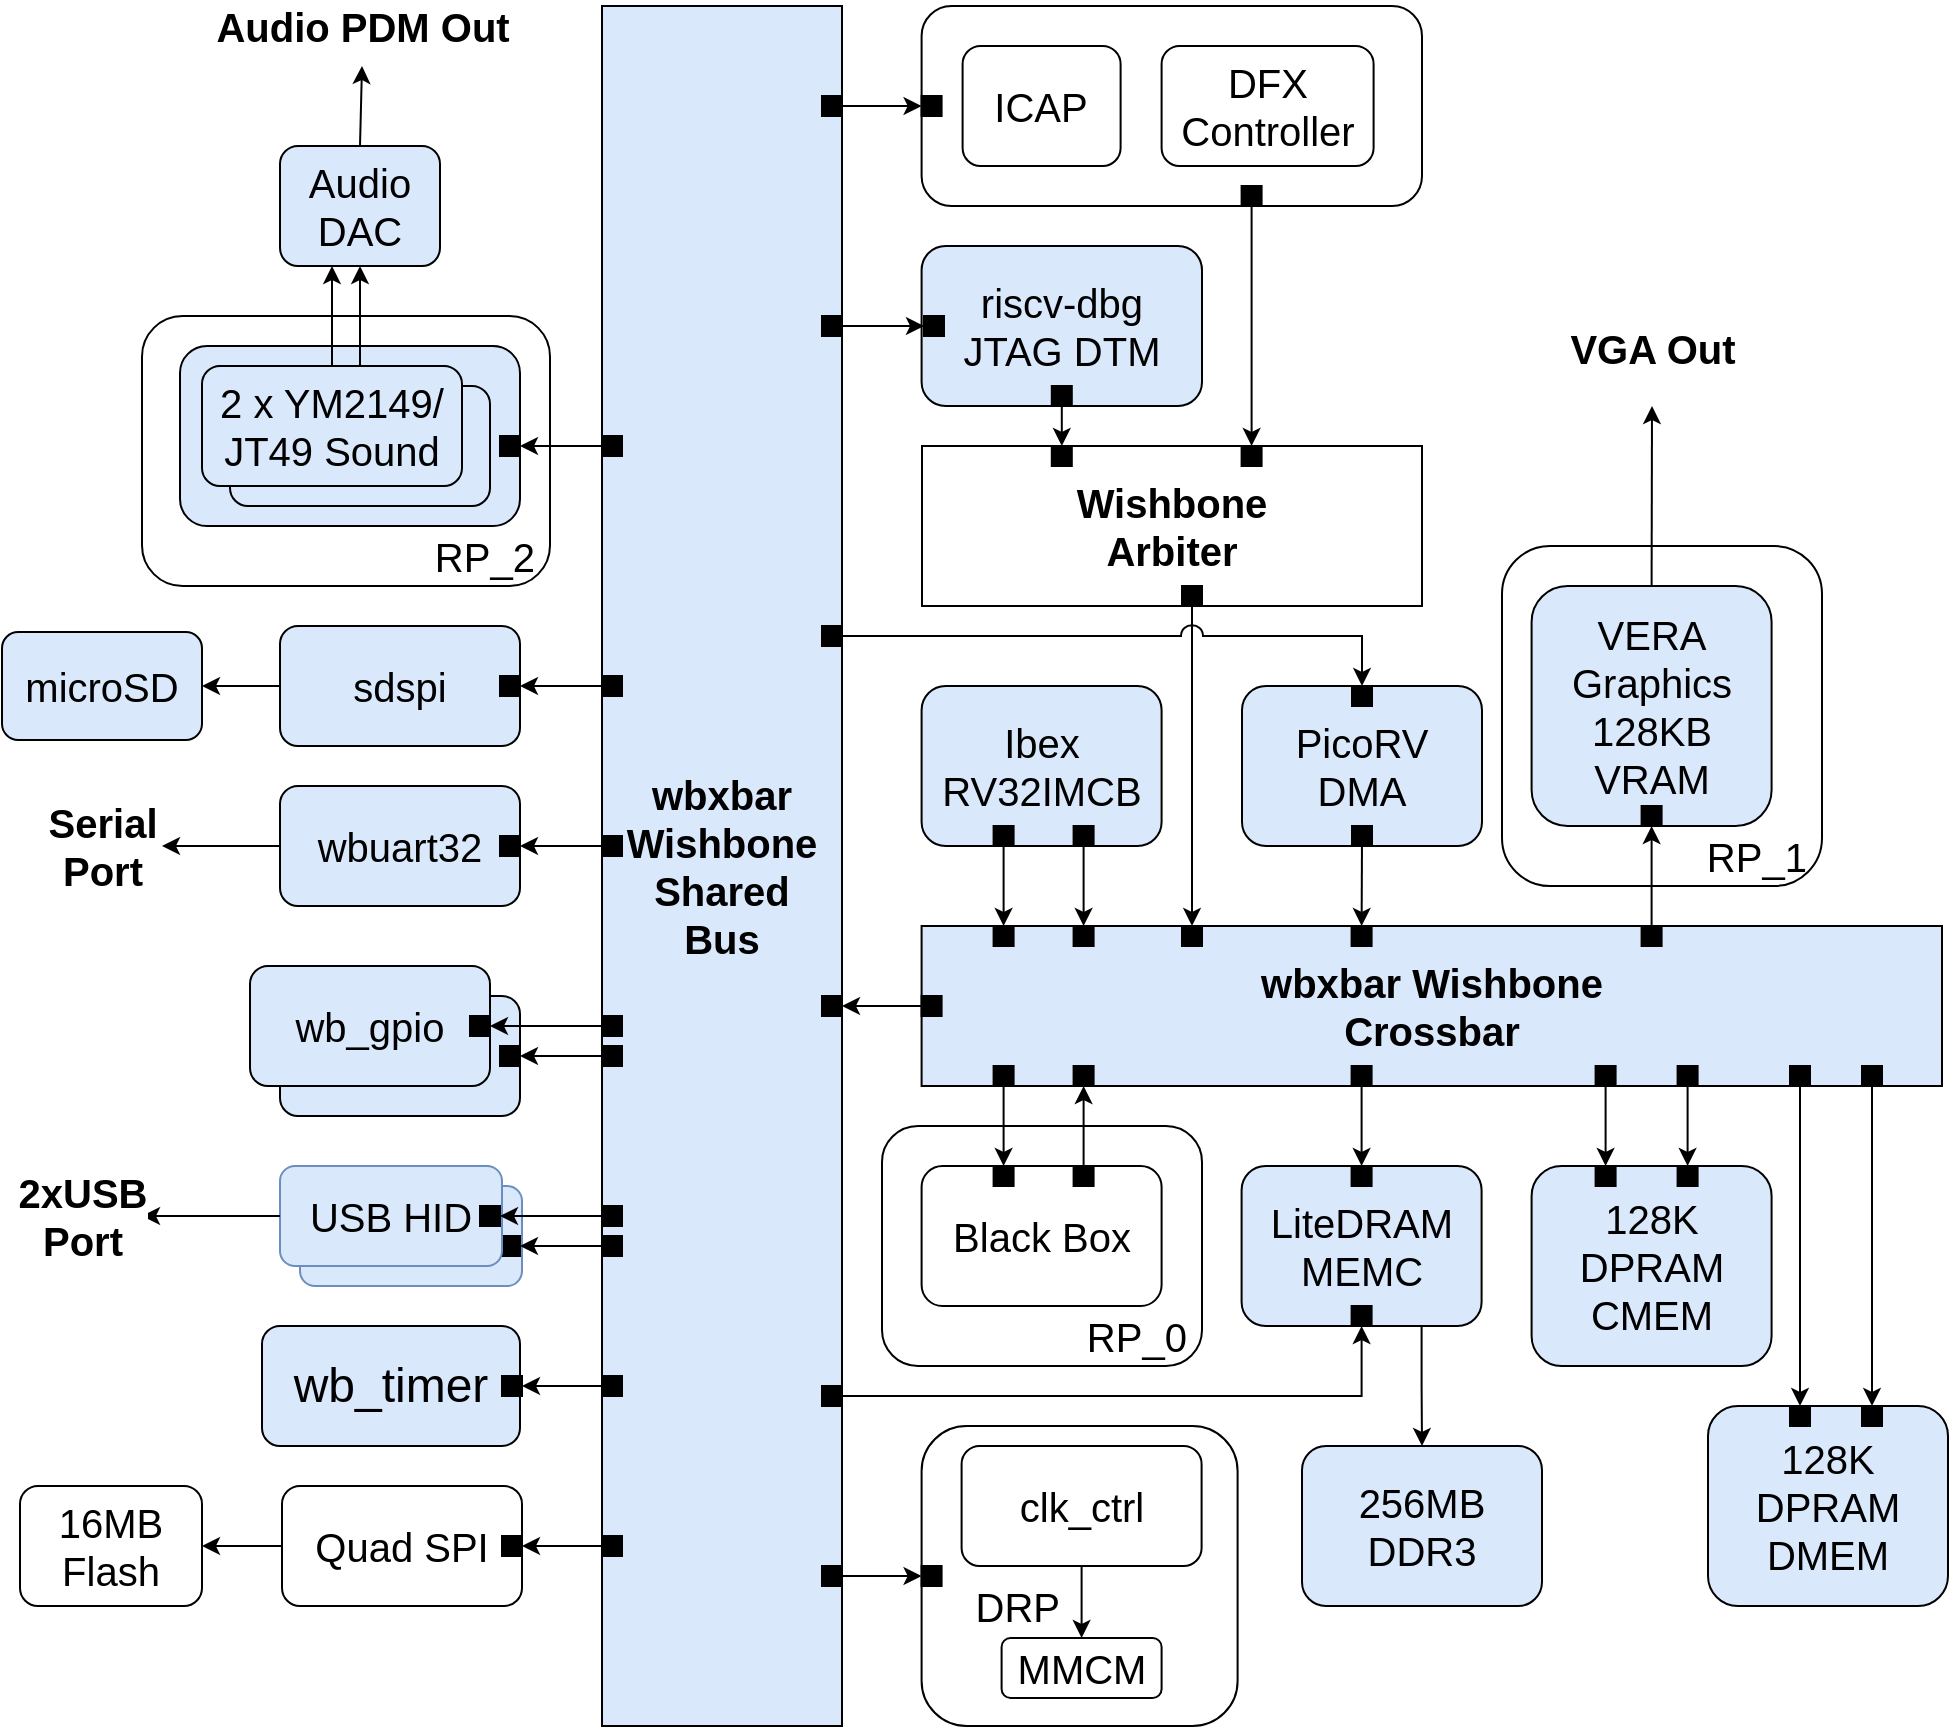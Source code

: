 <mxfile version="19.0.3" type="device"><diagram id="0d0418cf-194d-6f34-59b4-59e4f961d9f4" name="Page-1"><mxGraphModel dx="1888" dy="1741" grid="1" gridSize="10" guides="1" tooltips="1" connect="1" arrows="1" fold="1" page="1" pageScale="1" pageWidth="850" pageHeight="1100" background="#ffffff" math="0" shadow="0"><root><mxCell id="0"/><mxCell id="1" parent="0"/><mxCell id="vOdKWW2uF6KcDU7mGMfG-1" value="Wishbone&lt;br&gt;Arbiter" style="rounded=0;whiteSpace=wrap;html=1;fontSize=20;fontStyle=1" parent="1" vertex="1"><mxGeometry y="-80" width="250" height="80" as="geometry"/></mxCell><mxCell id="PTtlULXs9aAdY1gIThPs-3" value="&lt;font style=&quot;font-size: 20px;&quot;&gt;RP_2&amp;nbsp;&lt;/font&gt;" style="rounded=1;whiteSpace=wrap;html=1;strokeColor=default;fillColor=default;align=right;verticalAlign=bottom;" parent="1" vertex="1"><mxGeometry x="-390" y="-145" width="204" height="135" as="geometry"/></mxCell><mxCell id="PTtlULXs9aAdY1gIThPs-2" value="&lt;font style=&quot;font-size: 20px;&quot;&gt;RP_0&amp;nbsp;&lt;/font&gt;" style="rounded=1;whiteSpace=wrap;html=1;strokeColor=default;fillColor=default;align=right;verticalAlign=bottom;" parent="1" vertex="1"><mxGeometry x="-20" y="260" width="160" height="120" as="geometry"/></mxCell><mxCell id="PTtlULXs9aAdY1gIThPs-1" value="&lt;font style=&quot;font-size: 20px;&quot;&gt;RP_1&amp;nbsp;&lt;/font&gt;" style="rounded=1;whiteSpace=wrap;html=1;strokeColor=default;fillColor=default;align=right;verticalAlign=bottom;" parent="1" vertex="1"><mxGeometry x="290" y="-30" width="160" height="170" as="geometry"/></mxCell><mxCell id="FLBWLRREEo4RobXQaIjN-500" value="" style="rounded=1;whiteSpace=wrap;html=1;fontSize=20;fillColor=#DAE8FC;" parent="1" vertex="1"><mxGeometry x="-371" y="-130" width="170" height="90" as="geometry"/></mxCell><mxCell id="FLBWLRREEo4RobXQaIjN-583" value="" style="endArrow=classic;html=1;rounded=0;fontSize=20;" parent="1" source="FLBWLRREEo4RobXQaIjN-495" target="FLBWLRREEo4RobXQaIjN-580" edge="1"><mxGeometry width="50" height="50" relative="1" as="geometry"><mxPoint x="-280" y="-80" as="sourcePoint"/><mxPoint x="-230" y="-90" as="targetPoint"/></mxGeometry></mxCell><mxCell id="FLBWLRREEo4RobXQaIjN-495" value="YM2149" style="rounded=1;whiteSpace=wrap;html=1;fontSize=20;fillColor=#DAE8FC;" parent="1" vertex="1"><mxGeometry x="-346" y="-110" width="130" height="60" as="geometry"/></mxCell><mxCell id="FLBWLRREEo4RobXQaIjN-571" value="" style="rounded=1;whiteSpace=wrap;html=1;fontSize=20;" parent="1" vertex="1"><mxGeometry x="-0.2" y="-300" width="250.2" height="100" as="geometry"/></mxCell><mxCell id="FLBWLRREEo4RobXQaIjN-517" value="USB HID" style="rounded=1;whiteSpace=wrap;html=1;fontSize=20;fillColor=#dae8fc;strokeColor=#6c8ebf;" parent="1" vertex="1"><mxGeometry x="-311" y="290" width="111" height="50" as="geometry"/></mxCell><mxCell id="FLBWLRREEo4RobXQaIjN-560" value="" style="rounded=0;whiteSpace=wrap;html=1;fontSize=20;fillColor=#000000;strokeColor=#000000;" parent="1" vertex="1"><mxGeometry x="-211" y="315" width="10" height="10" as="geometry"/></mxCell><mxCell id="FLBWLRREEo4RobXQaIjN-397" value="wbxbar Wishbone&lt;br&gt;Crossbar" style="rounded=0;whiteSpace=wrap;html=1;fontSize=20;fontStyle=1;fillColor=#DAE8FC;" parent="1" vertex="1"><mxGeometry x="-0.2" y="160" width="510.2" height="80" as="geometry"/></mxCell><mxCell id="FLBWLRREEo4RobXQaIjN-398" value="128K&lt;br&gt;DPRAM&lt;br&gt;CMEM" style="rounded=1;whiteSpace=wrap;html=1;fontSize=20;fillColor=#DAE8FC;" parent="1" vertex="1"><mxGeometry x="304.8" y="280" width="120" height="100" as="geometry"/></mxCell><mxCell id="FLBWLRREEo4RobXQaIjN-399" value="128K&lt;br&gt;DPRAM&lt;br&gt;DMEM" style="rounded=1;whiteSpace=wrap;html=1;fontSize=20;fillColor=#DAE8FC;" parent="1" vertex="1"><mxGeometry x="393" y="400" width="120" height="100" as="geometry"/></mxCell><mxCell id="FLBWLRREEo4RobXQaIjN-400" value="Ibex&lt;br style=&quot;font-size: 20px&quot;&gt;RV32IMCB&lt;br style=&quot;font-size: 20px&quot;&gt;" style="rounded=1;whiteSpace=wrap;html=1;fontSize=20;fillColor=#dae8fc;strokeColor=#000000;" parent="1" vertex="1"><mxGeometry x="-0.2" y="40" width="120" height="80" as="geometry"/></mxCell><mxCell id="FLBWLRREEo4RobXQaIjN-401" value="riscv-dbg&lt;br style=&quot;font-size: 20px;&quot;&gt;JTAG DTM&lt;br style=&quot;font-size: 20px;&quot;&gt;" style="rounded=1;whiteSpace=wrap;html=1;fontSize=20;fillColor=#DAE8FC;strokeColor=default;" parent="1" vertex="1"><mxGeometry x="-0.2" y="-180" width="140.2" height="80" as="geometry"/></mxCell><mxCell id="FLBWLRREEo4RobXQaIjN-402" value="LiteDRAM MEMC" style="rounded=1;whiteSpace=wrap;html=1;fontSize=20;fillColor=#DAE8FC;strokeColor=default;" parent="1" vertex="1"><mxGeometry x="159.8" y="280" width="120" height="80" as="geometry"/></mxCell><mxCell id="FLBWLRREEo4RobXQaIjN-403" value="PicoRV&lt;br&gt;DMA" style="rounded=1;whiteSpace=wrap;html=1;fontSize=20;fillColor=#DAE8FC;" parent="1" vertex="1"><mxGeometry x="160" y="40" width="120" height="80" as="geometry"/></mxCell><mxCell id="FLBWLRREEo4RobXQaIjN-404" value="VERA Graphics&lt;br&gt;128KB VRAM&lt;br&gt;" style="rounded=1;whiteSpace=wrap;html=1;fontSize=20;fillColor=#dae8fc;strokeColor=#000000;" parent="1" vertex="1"><mxGeometry x="304.8" y="-10" width="120" height="120" as="geometry"/></mxCell><mxCell id="FLBWLRREEo4RobXQaIjN-405" value="Black Box" style="rounded=1;whiteSpace=wrap;html=1;fontSize=20;" parent="1" vertex="1"><mxGeometry x="-0.2" y="280" width="120" height="70" as="geometry"/></mxCell><mxCell id="FLBWLRREEo4RobXQaIjN-419" value="" style="rounded=0;whiteSpace=wrap;html=1;fontSize=20;fillColor=#000000;" parent="1" vertex="1"><mxGeometry x="35.8" y="160" width="10" height="10" as="geometry"/></mxCell><mxCell id="FLBWLRREEo4RobXQaIjN-422" value="" style="endArrow=classic;html=1;rounded=0;fontSize=20;" parent="1" source="FLBWLRREEo4RobXQaIjN-441" edge="1"><mxGeometry width="50" height="50" relative="1" as="geometry"><mxPoint x="40.8" y="130" as="sourcePoint"/><mxPoint x="40.8" y="160" as="targetPoint"/></mxGeometry></mxCell><mxCell id="FLBWLRREEo4RobXQaIjN-429" value="" style="endArrow=classic;html=1;rounded=0;fontSize=20;" parent="1" source="FLBWLRREEo4RobXQaIjN-442" target="FLBWLRREEo4RobXQaIjN-430" edge="1"><mxGeometry width="50" height="50" relative="1" as="geometry"><mxPoint x="80.8" y="130" as="sourcePoint"/><mxPoint x="-185.2" y="195" as="targetPoint"/></mxGeometry></mxCell><mxCell id="FLBWLRREEo4RobXQaIjN-430" value="" style="rounded=0;whiteSpace=wrap;html=1;fontSize=20;fillColor=#000000;" parent="1" vertex="1"><mxGeometry x="75.8" y="160" width="10" height="10" as="geometry"/></mxCell><mxCell id="FLBWLRREEo4RobXQaIjN-432" value="" style="rounded=0;whiteSpace=wrap;html=1;fontSize=20;fillColor=#000000;" parent="1" vertex="1"><mxGeometry x="64.9" y="-110" width="10" height="10" as="geometry"/></mxCell><mxCell id="FLBWLRREEo4RobXQaIjN-434" value="" style="endArrow=classic;html=1;rounded=0;fontSize=20;edgeStyle=orthogonalEdgeStyle;entryX=0.5;entryY=0;entryDx=0;entryDy=0;" parent="1" source="FLBWLRREEo4RobXQaIjN-432" target="vOdKWW2uF6KcDU7mGMfG-5" edge="1"><mxGeometry width="50" height="50" relative="1" as="geometry"><mxPoint x="-290.2" y="280" as="sourcePoint"/><mxPoint x="-240.2" y="230" as="targetPoint"/></mxGeometry></mxCell><mxCell id="FLBWLRREEo4RobXQaIjN-441" value="" style="rounded=0;whiteSpace=wrap;html=1;fontSize=20;fillColor=#000000;" parent="1" vertex="1"><mxGeometry x="35.8" y="110" width="10" height="10" as="geometry"/></mxCell><mxCell id="FLBWLRREEo4RobXQaIjN-442" value="" style="rounded=0;whiteSpace=wrap;html=1;fontSize=20;fillColor=#000000;" parent="1" vertex="1"><mxGeometry x="75.8" y="110" width="10" height="10" as="geometry"/></mxCell><mxCell id="FLBWLRREEo4RobXQaIjN-444" value="" style="rounded=0;whiteSpace=wrap;html=1;fontSize=20;fillColor=#000000;" parent="1" vertex="1"><mxGeometry x="359.8" y="160" width="10" height="10" as="geometry"/></mxCell><mxCell id="FLBWLRREEo4RobXQaIjN-445" value="" style="rounded=0;whiteSpace=wrap;html=1;fontSize=20;fillColor=#000000;" parent="1" vertex="1"><mxGeometry x="359.8" y="100" width="10" height="10" as="geometry"/></mxCell><mxCell id="FLBWLRREEo4RobXQaIjN-446" value="" style="endArrow=classic;html=1;rounded=0;fontSize=20;" parent="1" source="FLBWLRREEo4RobXQaIjN-444" target="FLBWLRREEo4RobXQaIjN-445" edge="1"><mxGeometry width="50" height="50" relative="1" as="geometry"><mxPoint x="114.8" y="370" as="sourcePoint"/><mxPoint x="164.8" y="320" as="targetPoint"/></mxGeometry></mxCell><mxCell id="FLBWLRREEo4RobXQaIjN-448" value="" style="rounded=0;whiteSpace=wrap;html=1;fontSize=20;fillColor=#000000;" parent="1" vertex="1"><mxGeometry x="215.0" y="110" width="10" height="10" as="geometry"/></mxCell><mxCell id="FLBWLRREEo4RobXQaIjN-449" value="" style="rounded=0;whiteSpace=wrap;html=1;fontSize=20;fillColor=#000000;" parent="1" vertex="1"><mxGeometry x="214.8" y="160" width="10" height="10" as="geometry"/></mxCell><mxCell id="FLBWLRREEo4RobXQaIjN-450" value="" style="endArrow=classic;html=1;rounded=0;fontSize=20;" parent="1" source="FLBWLRREEo4RobXQaIjN-448" target="FLBWLRREEo4RobXQaIjN-449" edge="1"><mxGeometry width="50" height="50" relative="1" as="geometry"><mxPoint x="129.8" y="270" as="sourcePoint"/><mxPoint x="179.8" y="220" as="targetPoint"/></mxGeometry></mxCell><mxCell id="FLBWLRREEo4RobXQaIjN-455" value="" style="rounded=0;whiteSpace=wrap;html=1;fontSize=20;fillColor=#000000;" parent="1" vertex="1"><mxGeometry x="35.8" y="280" width="10" height="10" as="geometry"/></mxCell><mxCell id="FLBWLRREEo4RobXQaIjN-456" value="" style="rounded=0;whiteSpace=wrap;html=1;fontSize=20;fillColor=#000000;" parent="1" vertex="1"><mxGeometry x="35.8" y="230" width="10" height="10" as="geometry"/></mxCell><mxCell id="FLBWLRREEo4RobXQaIjN-457" value="" style="endArrow=classic;html=1;rounded=0;fontSize=20;" parent="1" source="FLBWLRREEo4RobXQaIjN-456" target="FLBWLRREEo4RobXQaIjN-455" edge="1"><mxGeometry width="50" height="50" relative="1" as="geometry"><mxPoint x="139.8" y="280" as="sourcePoint"/><mxPoint x="189.8" y="230" as="targetPoint"/></mxGeometry></mxCell><mxCell id="FLBWLRREEo4RobXQaIjN-459" value="" style="rounded=0;whiteSpace=wrap;html=1;fontSize=20;fillColor=#000000;" parent="1" vertex="1"><mxGeometry x="75.8" y="230" width="10" height="10" as="geometry"/></mxCell><mxCell id="FLBWLRREEo4RobXQaIjN-460" value="" style="rounded=0;whiteSpace=wrap;html=1;fontSize=20;fillColor=#000000;" parent="1" vertex="1"><mxGeometry x="75.8" y="280" width="10" height="10" as="geometry"/></mxCell><mxCell id="FLBWLRREEo4RobXQaIjN-461" value="" style="endArrow=classic;html=1;rounded=0;fontSize=20;" parent="1" source="FLBWLRREEo4RobXQaIjN-460" target="FLBWLRREEo4RobXQaIjN-459" edge="1"><mxGeometry width="50" height="50" relative="1" as="geometry"><mxPoint x="139.8" y="280" as="sourcePoint"/><mxPoint x="189.8" y="230" as="targetPoint"/></mxGeometry></mxCell><mxCell id="FLBWLRREEo4RobXQaIjN-462" value="" style="rounded=0;whiteSpace=wrap;html=1;fontSize=20;fillColor=#000000;" parent="1" vertex="1"><mxGeometry x="214.8" y="280" width="10" height="10" as="geometry"/></mxCell><mxCell id="FLBWLRREEo4RobXQaIjN-463" value="" style="rounded=0;whiteSpace=wrap;html=1;fontSize=20;fillColor=#000000;" parent="1" vertex="1"><mxGeometry x="214.8" y="230" width="10" height="10" as="geometry"/></mxCell><mxCell id="FLBWLRREEo4RobXQaIjN-464" value="" style="endArrow=classic;html=1;rounded=0;fontSize=20;" parent="1" source="FLBWLRREEo4RobXQaIjN-463" target="FLBWLRREEo4RobXQaIjN-462" edge="1"><mxGeometry width="50" height="50" relative="1" as="geometry"><mxPoint x="139.8" y="280" as="sourcePoint"/><mxPoint x="189.8" y="230" as="targetPoint"/></mxGeometry></mxCell><mxCell id="FLBWLRREEo4RobXQaIjN-466" value="" style="rounded=0;whiteSpace=wrap;html=1;fontSize=20;fillColor=#000000;" parent="1" vertex="1"><mxGeometry x="336.8" y="280" width="10" height="10" as="geometry"/></mxCell><mxCell id="FLBWLRREEo4RobXQaIjN-467" value="" style="rounded=0;whiteSpace=wrap;html=1;fontSize=20;fillColor=#000000;" parent="1" vertex="1"><mxGeometry x="336.8" y="230" width="10" height="10" as="geometry"/></mxCell><mxCell id="FLBWLRREEo4RobXQaIjN-468" value="" style="endArrow=classic;html=1;rounded=0;fontSize=20;" parent="1" source="FLBWLRREEo4RobXQaIjN-467" target="FLBWLRREEo4RobXQaIjN-466" edge="1"><mxGeometry width="50" height="50" relative="1" as="geometry"><mxPoint x="124.8" y="280" as="sourcePoint"/><mxPoint x="174.8" y="230" as="targetPoint"/></mxGeometry></mxCell><mxCell id="FLBWLRREEo4RobXQaIjN-469" value="" style="rounded=0;whiteSpace=wrap;html=1;fontSize=20;fillColor=#000000;" parent="1" vertex="1"><mxGeometry x="377.8" y="280" width="10" height="10" as="geometry"/></mxCell><mxCell id="FLBWLRREEo4RobXQaIjN-470" value="" style="rounded=0;whiteSpace=wrap;html=1;fontSize=20;fillColor=#000000;" parent="1" vertex="1"><mxGeometry x="377.8" y="230" width="10" height="10" as="geometry"/></mxCell><mxCell id="FLBWLRREEo4RobXQaIjN-471" value="" style="endArrow=classic;html=1;rounded=0;fontSize=20;" parent="1" source="FLBWLRREEo4RobXQaIjN-470" target="FLBWLRREEo4RobXQaIjN-469" edge="1"><mxGeometry width="50" height="50" relative="1" as="geometry"><mxPoint x="124.8" y="280" as="sourcePoint"/><mxPoint x="174.8" y="230" as="targetPoint"/></mxGeometry></mxCell><mxCell id="FLBWLRREEo4RobXQaIjN-472" value="" style="rounded=0;whiteSpace=wrap;html=1;fontSize=20;fillColor=#000000;" parent="1" vertex="1"><mxGeometry x="434" y="400" width="10" height="10" as="geometry"/></mxCell><mxCell id="FLBWLRREEo4RobXQaIjN-473" value="" style="rounded=0;whiteSpace=wrap;html=1;fontSize=20;fillColor=#000000;" parent="1" vertex="1"><mxGeometry x="434" y="230" width="10" height="10" as="geometry"/></mxCell><mxCell id="FLBWLRREEo4RobXQaIjN-474" value="" style="endArrow=classic;html=1;rounded=0;fontSize=20;" parent="1" source="FLBWLRREEo4RobXQaIjN-473" target="FLBWLRREEo4RobXQaIjN-472" edge="1"><mxGeometry width="50" height="50" relative="1" as="geometry"><mxPoint x="124.8" y="280" as="sourcePoint"/><mxPoint x="174.8" y="230" as="targetPoint"/></mxGeometry></mxCell><mxCell id="FLBWLRREEo4RobXQaIjN-475" value="" style="rounded=0;whiteSpace=wrap;html=1;fontSize=20;fillColor=#000000;" parent="1" vertex="1"><mxGeometry x="470.0" y="400" width="10" height="10" as="geometry"/></mxCell><mxCell id="FLBWLRREEo4RobXQaIjN-476" value="" style="rounded=0;whiteSpace=wrap;html=1;fontSize=20;fillColor=#000000;" parent="1" vertex="1"><mxGeometry x="470.0" y="230" width="10" height="10" as="geometry"/></mxCell><mxCell id="FLBWLRREEo4RobXQaIjN-477" value="" style="endArrow=classic;html=1;rounded=0;fontSize=20;" parent="1" source="FLBWLRREEo4RobXQaIjN-476" target="FLBWLRREEo4RobXQaIjN-475" edge="1"><mxGeometry width="50" height="50" relative="1" as="geometry"><mxPoint x="124.8" y="280" as="sourcePoint"/><mxPoint x="174.8" y="230" as="targetPoint"/></mxGeometry></mxCell><mxCell id="FLBWLRREEo4RobXQaIjN-479" value="&lt;b&gt;wbxbar&lt;br&gt;Wishbone&lt;br&gt;Shared&lt;br&gt;Bus&lt;/b&gt;" style="rounded=0;whiteSpace=wrap;html=1;fontSize=20;fillColor=#DAE8FC;" parent="1" vertex="1"><mxGeometry x="-160" y="-300" width="120" height="860" as="geometry"/></mxCell><mxCell id="FLBWLRREEo4RobXQaIjN-480" value="" style="rounded=0;whiteSpace=wrap;html=1;fontSize=20;fillColor=#000000;" parent="1" vertex="1"><mxGeometry x="-50" y="195" width="10" height="10" as="geometry"/></mxCell><mxCell id="FLBWLRREEo4RobXQaIjN-481" value="" style="rounded=0;whiteSpace=wrap;html=1;fontSize=20;fillColor=#000000;" parent="1" vertex="1"><mxGeometry x="-0.2" y="195" width="10" height="10" as="geometry"/></mxCell><mxCell id="FLBWLRREEo4RobXQaIjN-482" value="" style="endArrow=classic;html=1;rounded=0;fontSize=20;edgeStyle=orthogonalEdgeStyle;" parent="1" source="FLBWLRREEo4RobXQaIjN-481" target="FLBWLRREEo4RobXQaIjN-480" edge="1"><mxGeometry width="50" height="50" relative="1" as="geometry"><mxPoint x="140" y="400" as="sourcePoint"/><mxPoint x="190" y="350" as="targetPoint"/></mxGeometry></mxCell><mxCell id="FLBWLRREEo4RobXQaIjN-485" value="" style="rounded=0;whiteSpace=wrap;html=1;fontSize=20;fillColor=#000000;" parent="1" vertex="1"><mxGeometry x="1.0" y="-145" width="10" height="10" as="geometry"/></mxCell><mxCell id="FLBWLRREEo4RobXQaIjN-486" value="" style="rounded=0;whiteSpace=wrap;html=1;fontSize=20;fillColor=#000000;" parent="1" vertex="1"><mxGeometry x="-50" y="-145" width="10" height="10" as="geometry"/></mxCell><mxCell id="FLBWLRREEo4RobXQaIjN-487" value="" style="endArrow=classic;html=1;rounded=0;fontSize=20;edgeStyle=orthogonalEdgeStyle;" parent="1" source="FLBWLRREEo4RobXQaIjN-486" target="FLBWLRREEo4RobXQaIjN-485" edge="1"><mxGeometry width="50" height="50" relative="1" as="geometry"><mxPoint x="140" y="280" as="sourcePoint"/><mxPoint x="190" y="230" as="targetPoint"/></mxGeometry></mxCell><mxCell id="FLBWLRREEo4RobXQaIjN-489" value="" style="rounded=0;whiteSpace=wrap;html=1;fontSize=20;fillColor=#000000;" parent="1" vertex="1"><mxGeometry x="215.0" y="40" width="10" height="10" as="geometry"/></mxCell><mxCell id="FLBWLRREEo4RobXQaIjN-490" value="" style="rounded=0;whiteSpace=wrap;html=1;fontSize=20;fillColor=#000000;" parent="1" vertex="1"><mxGeometry x="-50" y="10" width="10" height="10" as="geometry"/></mxCell><mxCell id="FLBWLRREEo4RobXQaIjN-492" value="" style="rounded=0;whiteSpace=wrap;html=1;fontSize=20;fillColor=#000000;" parent="1" vertex="1"><mxGeometry x="214.8" y="350" width="10" height="10" as="geometry"/></mxCell><mxCell id="FLBWLRREEo4RobXQaIjN-493" value="" style="rounded=0;whiteSpace=wrap;html=1;fontSize=20;fillColor=#000000;" parent="1" vertex="1"><mxGeometry x="-50" y="390" width="10" height="10" as="geometry"/></mxCell><mxCell id="FLBWLRREEo4RobXQaIjN-494" value="" style="endArrow=classic;html=1;rounded=0;fontSize=20;edgeStyle=orthogonalEdgeStyle;" parent="1" source="FLBWLRREEo4RobXQaIjN-493" target="FLBWLRREEo4RobXQaIjN-492" edge="1"><mxGeometry width="50" height="50" relative="1" as="geometry"><mxPoint x="140" y="400" as="sourcePoint"/><mxPoint x="190" y="350" as="targetPoint"/></mxGeometry></mxCell><mxCell id="FLBWLRREEo4RobXQaIjN-496" value="2 x YM2149/&lt;br&gt;JT49 Sound" style="rounded=1;whiteSpace=wrap;html=1;fontSize=20;fillColor=#DAE8FC;" parent="1" vertex="1"><mxGeometry x="-360" y="-120" width="130" height="60" as="geometry"/></mxCell><mxCell id="FLBWLRREEo4RobXQaIjN-497" value="" style="rounded=0;whiteSpace=wrap;html=1;fontSize=20;fillColor=#000000;" parent="1" vertex="1"><mxGeometry x="-211" y="-85" width="10" height="10" as="geometry"/></mxCell><mxCell id="FLBWLRREEo4RobXQaIjN-498" value="" style="rounded=0;whiteSpace=wrap;html=1;fontSize=20;fillColor=#000000;" parent="1" vertex="1"><mxGeometry x="-160" y="-85" width="10" height="10" as="geometry"/></mxCell><mxCell id="FLBWLRREEo4RobXQaIjN-499" value="" style="endArrow=classic;html=1;rounded=0;fontSize=20;" parent="1" source="FLBWLRREEo4RobXQaIjN-498" target="FLBWLRREEo4RobXQaIjN-497" edge="1"><mxGeometry width="50" height="50" relative="1" as="geometry"><mxPoint x="140" y="350" as="sourcePoint"/><mxPoint x="190" y="300" as="targetPoint"/></mxGeometry></mxCell><mxCell id="FLBWLRREEo4RobXQaIjN-501" value="sdspi" style="rounded=1;whiteSpace=wrap;html=1;fontSize=20;fillColor=#DAE8FC;strokeColor=default;" parent="1" vertex="1"><mxGeometry x="-321.0" y="10" width="120" height="60" as="geometry"/></mxCell><mxCell id="FLBWLRREEo4RobXQaIjN-502" value="" style="rounded=0;whiteSpace=wrap;html=1;fontSize=20;fillColor=#000000;strokeColor=default;" parent="1" vertex="1"><mxGeometry x="-211" y="35" width="10" height="10" as="geometry"/></mxCell><mxCell id="FLBWLRREEo4RobXQaIjN-503" value="" style="rounded=0;whiteSpace=wrap;html=1;fontSize=20;fillColor=#000000;" parent="1" vertex="1"><mxGeometry x="-160" y="35" width="10" height="10" as="geometry"/></mxCell><mxCell id="FLBWLRREEo4RobXQaIjN-504" value="" style="endArrow=classic;html=1;rounded=0;fontSize=20;" parent="1" source="FLBWLRREEo4RobXQaIjN-503" target="FLBWLRREEo4RobXQaIjN-502" edge="1"><mxGeometry width="50" height="50" relative="1" as="geometry"><mxPoint x="140" y="370" as="sourcePoint"/><mxPoint x="190" y="320" as="targetPoint"/></mxGeometry></mxCell><mxCell id="FLBWLRREEo4RobXQaIjN-505" value="wbuart32" style="rounded=1;whiteSpace=wrap;html=1;fontSize=20;fillColor=#DAE8FC;strokeColor=default;" parent="1" vertex="1"><mxGeometry x="-321.0" y="90" width="120" height="60" as="geometry"/></mxCell><mxCell id="FLBWLRREEo4RobXQaIjN-506" value="" style="rounded=0;whiteSpace=wrap;html=1;fontSize=20;fillColor=#000000;" parent="1" vertex="1"><mxGeometry x="-211" y="115" width="10" height="10" as="geometry"/></mxCell><mxCell id="FLBWLRREEo4RobXQaIjN-507" value="" style="rounded=0;whiteSpace=wrap;html=1;fontSize=20;fillColor=#000000;" parent="1" vertex="1"><mxGeometry x="-160" y="115" width="10" height="10" as="geometry"/></mxCell><mxCell id="FLBWLRREEo4RobXQaIjN-508" value="" style="endArrow=classic;html=1;rounded=0;fontSize=20;" parent="1" source="FLBWLRREEo4RobXQaIjN-507" target="FLBWLRREEo4RobXQaIjN-506" edge="1"><mxGeometry width="50" height="50" relative="1" as="geometry"><mxPoint x="140" y="370" as="sourcePoint"/><mxPoint x="190" y="320" as="targetPoint"/></mxGeometry></mxCell><mxCell id="FLBWLRREEo4RobXQaIjN-509" value="wb_gpio" style="rounded=1;whiteSpace=wrap;html=1;fontSize=20;fillColor=#DAE8FC;strokeColor=default;" parent="1" vertex="1"><mxGeometry x="-321" y="195" width="120" height="60" as="geometry"/></mxCell><mxCell id="FLBWLRREEo4RobXQaIjN-510" value="" style="rounded=0;whiteSpace=wrap;html=1;fontSize=20;fillColor=#000000;" parent="1" vertex="1"><mxGeometry x="-211" y="220" width="10" height="10" as="geometry"/></mxCell><mxCell id="FLBWLRREEo4RobXQaIjN-511" value="" style="rounded=0;whiteSpace=wrap;html=1;fontSize=20;fillColor=#000000;" parent="1" vertex="1"><mxGeometry x="-160" y="220" width="10" height="10" as="geometry"/></mxCell><mxCell id="FLBWLRREEo4RobXQaIjN-512" value="" style="endArrow=classic;html=1;rounded=0;fontSize=20;" parent="1" source="FLBWLRREEo4RobXQaIjN-511" target="FLBWLRREEo4RobXQaIjN-510" edge="1"><mxGeometry width="50" height="50" relative="1" as="geometry"><mxPoint x="140" y="400" as="sourcePoint"/><mxPoint x="190" y="350" as="targetPoint"/></mxGeometry></mxCell><mxCell id="FLBWLRREEo4RobXQaIjN-513" value="USB HID" style="rounded=1;whiteSpace=wrap;html=1;fontSize=20;fillColor=#dae8fc;strokeColor=#6c8ebf;" parent="1" vertex="1"><mxGeometry x="-321" y="280" width="111" height="50" as="geometry"/></mxCell><mxCell id="FLBWLRREEo4RobXQaIjN-528" value="&lt;font style=&quot;font-size: 24px&quot;&gt;wb_timer&lt;br&gt;&lt;/font&gt;" style="rounded=1;whiteSpace=wrap;html=1;fillColor=#DAE8FC;strokeColor=default;" parent="1" vertex="1"><mxGeometry x="-330" y="360" width="129" height="60" as="geometry"/></mxCell><mxCell id="FLBWLRREEo4RobXQaIjN-532" value="Quad SPI" style="rounded=1;whiteSpace=wrap;html=1;fontSize=20;align=center;" parent="1" vertex="1"><mxGeometry x="-320" y="440" width="120" height="60" as="geometry"/></mxCell><mxCell id="FLBWLRREEo4RobXQaIjN-540" value="ICAP" style="rounded=1;whiteSpace=wrap;html=1;fontSize=20;align=center;" parent="1" vertex="1"><mxGeometry x="20.3" y="-280" width="79" height="60" as="geometry"/></mxCell><mxCell id="FLBWLRREEo4RobXQaIjN-545" value="DFX&lt;br style=&quot;font-size: 20px;&quot;&gt;Controller&lt;br style=&quot;font-size: 20px;&quot;&gt;" style="rounded=1;whiteSpace=wrap;html=1;fontSize=20;" parent="1" vertex="1"><mxGeometry x="119.8" y="-280" width="106" height="60" as="geometry"/></mxCell><mxCell id="FLBWLRREEo4RobXQaIjN-555" value="" style="endArrow=classic;html=1;rounded=0;fontSize=20;" parent="1" source="FLBWLRREEo4RobXQaIjN-557" target="FLBWLRREEo4RobXQaIjN-556" edge="1"><mxGeometry width="50" height="50" relative="1" as="geometry"><mxPoint x="-375" y="360" as="sourcePoint"/><mxPoint x="-350" y="310" as="targetPoint"/></mxGeometry></mxCell><mxCell id="FLBWLRREEo4RobXQaIjN-556" value="" style="rounded=0;whiteSpace=wrap;html=1;fontSize=20;fillColor=#000000;strokeColor=#000000;" parent="1" vertex="1"><mxGeometry x="-221" y="300" width="10" height="10" as="geometry"/></mxCell><mxCell id="FLBWLRREEo4RobXQaIjN-557" value="" style="rounded=0;whiteSpace=wrap;html=1;fontSize=20;strokeColor=#000000;fillColor=#000000;" parent="1" vertex="1"><mxGeometry x="-160" y="300" width="10" height="10" as="geometry"/></mxCell><mxCell id="FLBWLRREEo4RobXQaIjN-559" value="" style="endArrow=classic;html=1;rounded=0;fontSize=20;" parent="1" source="FLBWLRREEo4RobXQaIjN-561" target="FLBWLRREEo4RobXQaIjN-560" edge="1"><mxGeometry width="50" height="50" relative="1" as="geometry"><mxPoint x="-375" y="360" as="sourcePoint"/><mxPoint x="-350" y="310" as="targetPoint"/></mxGeometry></mxCell><mxCell id="FLBWLRREEo4RobXQaIjN-561" value="" style="rounded=0;whiteSpace=wrap;html=1;fontSize=20;strokeColor=#000000;fillColor=#000000;" parent="1" vertex="1"><mxGeometry x="-160" y="315" width="10" height="10" as="geometry"/></mxCell><mxCell id="FLBWLRREEo4RobXQaIjN-562" value="" style="endArrow=classic;html=1;rounded=0;fontSize=20;" parent="1" source="FLBWLRREEo4RobXQaIjN-564" target="FLBWLRREEo4RobXQaIjN-563" edge="1"><mxGeometry width="50" height="50" relative="1" as="geometry"><mxPoint x="-375" y="360" as="sourcePoint"/><mxPoint x="-350" y="310" as="targetPoint"/></mxGeometry></mxCell><mxCell id="FLBWLRREEo4RobXQaIjN-563" value="" style="rounded=0;whiteSpace=wrap;html=1;fontSize=20;fillColor=#000000;strokeColor=#000000;" parent="1" vertex="1"><mxGeometry x="-210" y="385" width="10" height="10" as="geometry"/></mxCell><mxCell id="FLBWLRREEo4RobXQaIjN-564" value="" style="rounded=0;whiteSpace=wrap;html=1;fontSize=20;strokeColor=#000000;fillColor=#000000;" parent="1" vertex="1"><mxGeometry x="-160" y="385" width="10" height="10" as="geometry"/></mxCell><mxCell id="FLBWLRREEo4RobXQaIjN-566" value="" style="endArrow=classic;html=1;rounded=0;fontSize=20;" parent="1" source="FLBWLRREEo4RobXQaIjN-568" target="FLBWLRREEo4RobXQaIjN-567" edge="1"><mxGeometry width="50" height="50" relative="1" as="geometry"><mxPoint x="-375" y="360" as="sourcePoint"/><mxPoint x="-350" y="310" as="targetPoint"/></mxGeometry></mxCell><mxCell id="FLBWLRREEo4RobXQaIjN-567" value="" style="rounded=0;whiteSpace=wrap;html=1;fontSize=20;fillColor=#000000;strokeColor=#000000;" parent="1" vertex="1"><mxGeometry x="-210" y="465" width="10" height="10" as="geometry"/></mxCell><mxCell id="FLBWLRREEo4RobXQaIjN-568" value="" style="rounded=0;whiteSpace=wrap;html=1;fontSize=20;strokeColor=#000000;fillColor=#000000;" parent="1" vertex="1"><mxGeometry x="-160" y="465" width="10" height="10" as="geometry"/></mxCell><mxCell id="FLBWLRREEo4RobXQaIjN-572" value="" style="endArrow=classic;html=1;rounded=0;fontSize=20;edgeStyle=orthogonalEdgeStyle;" parent="1" source="FLBWLRREEo4RobXQaIjN-574" target="FLBWLRREEo4RobXQaIjN-573" edge="1"><mxGeometry width="50" height="50" relative="1" as="geometry"><mxPoint x="-375" y="-460" as="sourcePoint"/><mxPoint x="-350" y="-510" as="targetPoint"/></mxGeometry></mxCell><mxCell id="FLBWLRREEo4RobXQaIjN-573" value="" style="rounded=0;whiteSpace=wrap;html=1;fontSize=20;fillColor=#000000;strokeColor=#000000;" parent="1" vertex="1"><mxGeometry x="159.8" y="-80" width="10" height="10" as="geometry"/></mxCell><mxCell id="FLBWLRREEo4RobXQaIjN-574" value="" style="rounded=0;whiteSpace=wrap;html=1;fontSize=20;strokeColor=#000000;fillColor=#000000;" parent="1" vertex="1"><mxGeometry x="159.8" y="-210" width="10" height="10" as="geometry"/></mxCell><mxCell id="FLBWLRREEo4RobXQaIjN-575" value="" style="endArrow=classic;html=1;rounded=0;fontSize=20;" parent="1" source="FLBWLRREEo4RobXQaIjN-577" target="FLBWLRREEo4RobXQaIjN-576" edge="1"><mxGeometry width="50" height="50" relative="1" as="geometry"><mxPoint x="-375" y="-440" as="sourcePoint"/><mxPoint x="-350" y="-490" as="targetPoint"/></mxGeometry></mxCell><mxCell id="FLBWLRREEo4RobXQaIjN-576" value="" style="rounded=0;whiteSpace=wrap;html=1;fontSize=20;fillColor=#000000;strokeColor=#000000;" parent="1" vertex="1"><mxGeometry x="-0.2" y="-255" width="10" height="10" as="geometry"/></mxCell><mxCell id="FLBWLRREEo4RobXQaIjN-577" value="" style="rounded=0;whiteSpace=wrap;html=1;fontSize=20;strokeColor=#000000;fillColor=#000000;" parent="1" vertex="1"><mxGeometry x="-50" y="-255" width="10" height="10" as="geometry"/></mxCell><mxCell id="FLBWLRREEo4RobXQaIjN-578" value="256MB DDR3" style="rounded=1;whiteSpace=wrap;html=1;fontSize=20;fillColor=#DAE8FC;strokeColor=default;" parent="1" vertex="1"><mxGeometry x="190" y="420" width="120" height="80" as="geometry"/></mxCell><mxCell id="FLBWLRREEo4RobXQaIjN-579" value="" style="endArrow=classic;html=1;rounded=0;fontSize=20;exitX=0.75;exitY=1;exitDx=0;exitDy=0;entryX=0.5;entryY=0;entryDx=0;entryDy=0;edgeStyle=orthogonalEdgeStyle;" parent="1" source="FLBWLRREEo4RobXQaIjN-402" target="FLBWLRREEo4RobXQaIjN-578" edge="1"><mxGeometry width="50" height="50" relative="1" as="geometry"><mxPoint x="240" y="500" as="sourcePoint"/><mxPoint x="290" y="450" as="targetPoint"/></mxGeometry></mxCell><mxCell id="FLBWLRREEo4RobXQaIjN-580" value="Audio DAC" style="rounded=1;whiteSpace=wrap;html=1;fontColor=#000000;strokeColor=#000000;strokeWidth=1;fillColor=#DAE8FC;fontSize=20;" parent="1" vertex="1"><mxGeometry x="-321" y="-230" width="80" height="60" as="geometry"/></mxCell><mxCell id="FLBWLRREEo4RobXQaIjN-585" value="" style="endArrow=classic;html=1;rounded=0;fontSize=20;" parent="1" source="FLBWLRREEo4RobXQaIjN-496" edge="1"><mxGeometry width="50" height="50" relative="1" as="geometry"><mxPoint x="-280" y="-40" as="sourcePoint"/><mxPoint x="-295" y="-170" as="targetPoint"/></mxGeometry></mxCell><mxCell id="FLBWLRREEo4RobXQaIjN-586" value="microSD" style="rounded=1;whiteSpace=wrap;html=1;fontSize=20;align=center;fillColor=#DAE8FC;strokeColor=default;" parent="1" vertex="1"><mxGeometry x="-460" y="13" width="100" height="54" as="geometry"/></mxCell><mxCell id="FLBWLRREEo4RobXQaIjN-587" value="" style="endArrow=classic;html=1;rounded=0;fontSize=20;strokeColor=default;" parent="1" source="FLBWLRREEo4RobXQaIjN-501" target="FLBWLRREEo4RobXQaIjN-586" edge="1"><mxGeometry width="50" height="50" relative="1" as="geometry"><mxPoint x="-130" y="270" as="sourcePoint"/><mxPoint x="-80" y="220" as="targetPoint"/></mxGeometry></mxCell><mxCell id="FLBWLRREEo4RobXQaIjN-588" value="16MB Flash" style="rounded=1;whiteSpace=wrap;html=1;fontSize=20;align=center;" parent="1" vertex="1"><mxGeometry x="-451" y="440" width="91" height="60" as="geometry"/></mxCell><mxCell id="FLBWLRREEo4RobXQaIjN-589" value="" style="endArrow=classic;html=1;rounded=0;fontSize=20;" parent="1" source="FLBWLRREEo4RobXQaIjN-532" target="FLBWLRREEo4RobXQaIjN-588" edge="1"><mxGeometry width="50" height="50" relative="1" as="geometry"><mxPoint x="-160" y="270" as="sourcePoint"/><mxPoint x="-110" y="220" as="targetPoint"/></mxGeometry></mxCell><mxCell id="FLBWLRREEo4RobXQaIjN-591" value="" style="rounded=1;whiteSpace=wrap;html=1;fontSize=20;align=center;" parent="1" vertex="1"><mxGeometry x="-0.2" y="410" width="158" height="150" as="geometry"/></mxCell><mxCell id="FLBWLRREEo4RobXQaIjN-593" value="clk_ctrl" style="rounded=1;whiteSpace=wrap;html=1;fontSize=20;align=center;" parent="1" vertex="1"><mxGeometry x="19.8" y="420" width="120" height="60" as="geometry"/></mxCell><mxCell id="FLBWLRREEo4RobXQaIjN-596" value="MMCM" style="rounded=1;whiteSpace=wrap;html=1;fontSize=20;align=center;" parent="1" vertex="1"><mxGeometry x="39.8" y="516" width="80" height="30" as="geometry"/></mxCell><mxCell id="FLBWLRREEo4RobXQaIjN-597" value="DRP" style="endArrow=classic;html=1;strokeWidth=1;fontSize=20;align=right;entryX=0.5;entryY=0;" parent="1" source="FLBWLRREEo4RobXQaIjN-593" target="FLBWLRREEo4RobXQaIjN-596" edge="1"><mxGeometry x="0.111" y="-10" width="50" height="50" relative="1" as="geometry"><mxPoint x="59.8" y="480" as="sourcePoint"/><mxPoint x="67.8" y="505" as="targetPoint"/><mxPoint as="offset"/></mxGeometry></mxCell><mxCell id="FLBWLRREEo4RobXQaIjN-598" value="" style="endArrow=classic;html=1;rounded=0;fontSize=20;" parent="1" source="FLBWLRREEo4RobXQaIjN-600" target="FLBWLRREEo4RobXQaIjN-599" edge="1"><mxGeometry width="50" height="50" relative="1" as="geometry"><mxPoint x="-375" y="360" as="sourcePoint"/><mxPoint x="-350" y="310" as="targetPoint"/></mxGeometry></mxCell><mxCell id="FLBWLRREEo4RobXQaIjN-599" value="" style="rounded=0;whiteSpace=wrap;html=1;fontSize=20;fillColor=#000000;strokeColor=#000000;" parent="1" vertex="1"><mxGeometry x="-0.2" y="480" width="10" height="10" as="geometry"/></mxCell><mxCell id="FLBWLRREEo4RobXQaIjN-600" value="" style="rounded=0;whiteSpace=wrap;html=1;fontSize=20;strokeColor=#000000;fillColor=#000000;" parent="1" vertex="1"><mxGeometry x="-50" y="480" width="10" height="10" as="geometry"/></mxCell><mxCell id="FLBWLRREEo4RobXQaIjN-602" value="&lt;b&gt;Audio PDM Out&lt;/b&gt;" style="endArrow=classic;html=1;rounded=0;fontSize=20;exitX=0.5;exitY=0;exitDx=0;exitDy=0;" parent="1" source="FLBWLRREEo4RobXQaIjN-580" edge="1"><mxGeometry x="1" y="20" width="50" height="50" relative="1" as="geometry"><mxPoint y="-380" as="sourcePoint"/><mxPoint x="-280" y="-270" as="targetPoint"/><mxPoint x="20" y="-20" as="offset"/></mxGeometry></mxCell><mxCell id="FLBWLRREEo4RobXQaIjN-603" value="VGA Out" style="endArrow=classic;html=1;rounded=0;fontSize=20;exitX=0.5;exitY=0;exitDx=0;exitDy=0;fontStyle=1" parent="1" source="FLBWLRREEo4RobXQaIjN-404" edge="1"><mxGeometry x="1" y="30" width="50" height="50" relative="1" as="geometry"><mxPoint x="-15" y="60" as="sourcePoint"/><mxPoint x="365" y="-100" as="targetPoint"/><mxPoint x="30" y="-29" as="offset"/></mxGeometry></mxCell><mxCell id="FLBWLRREEo4RobXQaIjN-604" value="&lt;b&gt;Serial&lt;br&gt;Port&lt;/b&gt;" style="endArrow=classic;html=1;rounded=0;fontSize=20;exitX=0;exitY=0.5;exitDx=0;exitDy=0;" parent="1" source="FLBWLRREEo4RobXQaIjN-505" edge="1"><mxGeometry x="1" y="30" width="50" height="50" relative="1" as="geometry"><mxPoint x="-230" y="240" as="sourcePoint"/><mxPoint x="-380" y="120" as="targetPoint"/><mxPoint x="-30" y="-30" as="offset"/></mxGeometry></mxCell><mxCell id="vOdKWW2uF6KcDU7mGMfG-5" value="" style="rounded=0;whiteSpace=wrap;html=1;fontSize=20;fillColor=#000000;" parent="1" vertex="1"><mxGeometry x="64.9" y="-80" width="10" height="10" as="geometry"/></mxCell><mxCell id="vOdKWW2uF6KcDU7mGMfG-7" value="" style="endArrow=classic;html=1;rounded=0;fontSize=20;" parent="1" source="vOdKWW2uF6KcDU7mGMfG-9" target="vOdKWW2uF6KcDU7mGMfG-8" edge="1"><mxGeometry width="50" height="50" relative="1" as="geometry"><mxPoint x="90.8" y="140" as="sourcePoint"/><mxPoint x="-175.2" y="205" as="targetPoint"/></mxGeometry></mxCell><mxCell id="vOdKWW2uF6KcDU7mGMfG-8" value="" style="rounded=0;whiteSpace=wrap;html=1;fontSize=20;fillColor=#000000;" parent="1" vertex="1"><mxGeometry x="130" y="160" width="10" height="10" as="geometry"/></mxCell><mxCell id="vOdKWW2uF6KcDU7mGMfG-9" value="" style="rounded=0;whiteSpace=wrap;html=1;fontSize=20;fillColor=#000000;" parent="1" vertex="1"><mxGeometry x="130" y="-10" width="10" height="10" as="geometry"/></mxCell><mxCell id="vOdKWW2uF6KcDU7mGMfG-10" value="" style="endArrow=classic;html=1;rounded=0;fontSize=20;strokeColor=default;jumpStyle=arc;exitX=1;exitY=0.5;exitDx=0;exitDy=0;entryX=0.5;entryY=0;entryDx=0;entryDy=0;edgeStyle=orthogonalEdgeStyle;jumpSize=11;" parent="1" source="FLBWLRREEo4RobXQaIjN-490" target="FLBWLRREEo4RobXQaIjN-489" edge="1"><mxGeometry width="50" height="50" relative="1" as="geometry"><mxPoint x="220" y="-10" as="sourcePoint"/><mxPoint x="270" y="-60" as="targetPoint"/></mxGeometry></mxCell><mxCell id="vOdKWW2uF6KcDU7mGMfG-11" value="&lt;b&gt;2xUSB&lt;br&gt;Port&lt;/b&gt;" style="endArrow=classic;html=1;rounded=0;fontSize=20;exitX=0;exitY=0.5;exitDx=0;exitDy=0;" parent="1" source="FLBWLRREEo4RobXQaIjN-513" edge="1"><mxGeometry x="1" y="30" width="50" height="50" relative="1" as="geometry"><mxPoint x="-311.0" y="160" as="sourcePoint"/><mxPoint x="-390" y="305" as="targetPoint"/><mxPoint x="-30" y="-30" as="offset"/></mxGeometry></mxCell><mxCell id="7LKKXxm1RjJAEzMIIUW1-1" value="wb_gpio" style="rounded=1;whiteSpace=wrap;html=1;fontSize=20;fillColor=#DAE8FC;strokeColor=default;" parent="1" vertex="1"><mxGeometry x="-336" y="180" width="120" height="60" as="geometry"/></mxCell><mxCell id="7LKKXxm1RjJAEzMIIUW1-2" value="" style="rounded=0;whiteSpace=wrap;html=1;fontSize=20;fillColor=#000000;" parent="1" vertex="1"><mxGeometry x="-226" y="205" width="10" height="10" as="geometry"/></mxCell><mxCell id="7LKKXxm1RjJAEzMIIUW1-3" value="" style="rounded=0;whiteSpace=wrap;html=1;fontSize=20;fillColor=#000000;" parent="1" vertex="1"><mxGeometry x="-160" y="205" width="10" height="10" as="geometry"/></mxCell><mxCell id="7LKKXxm1RjJAEzMIIUW1-4" value="" style="endArrow=classic;html=1;rounded=0;fontSize=20;" parent="1" source="7LKKXxm1RjJAEzMIIUW1-3" target="7LKKXxm1RjJAEzMIIUW1-2" edge="1"><mxGeometry width="50" height="50" relative="1" as="geometry"><mxPoint x="150" y="410" as="sourcePoint"/><mxPoint x="200" y="360" as="targetPoint"/></mxGeometry></mxCell></root></mxGraphModel></diagram></mxfile>